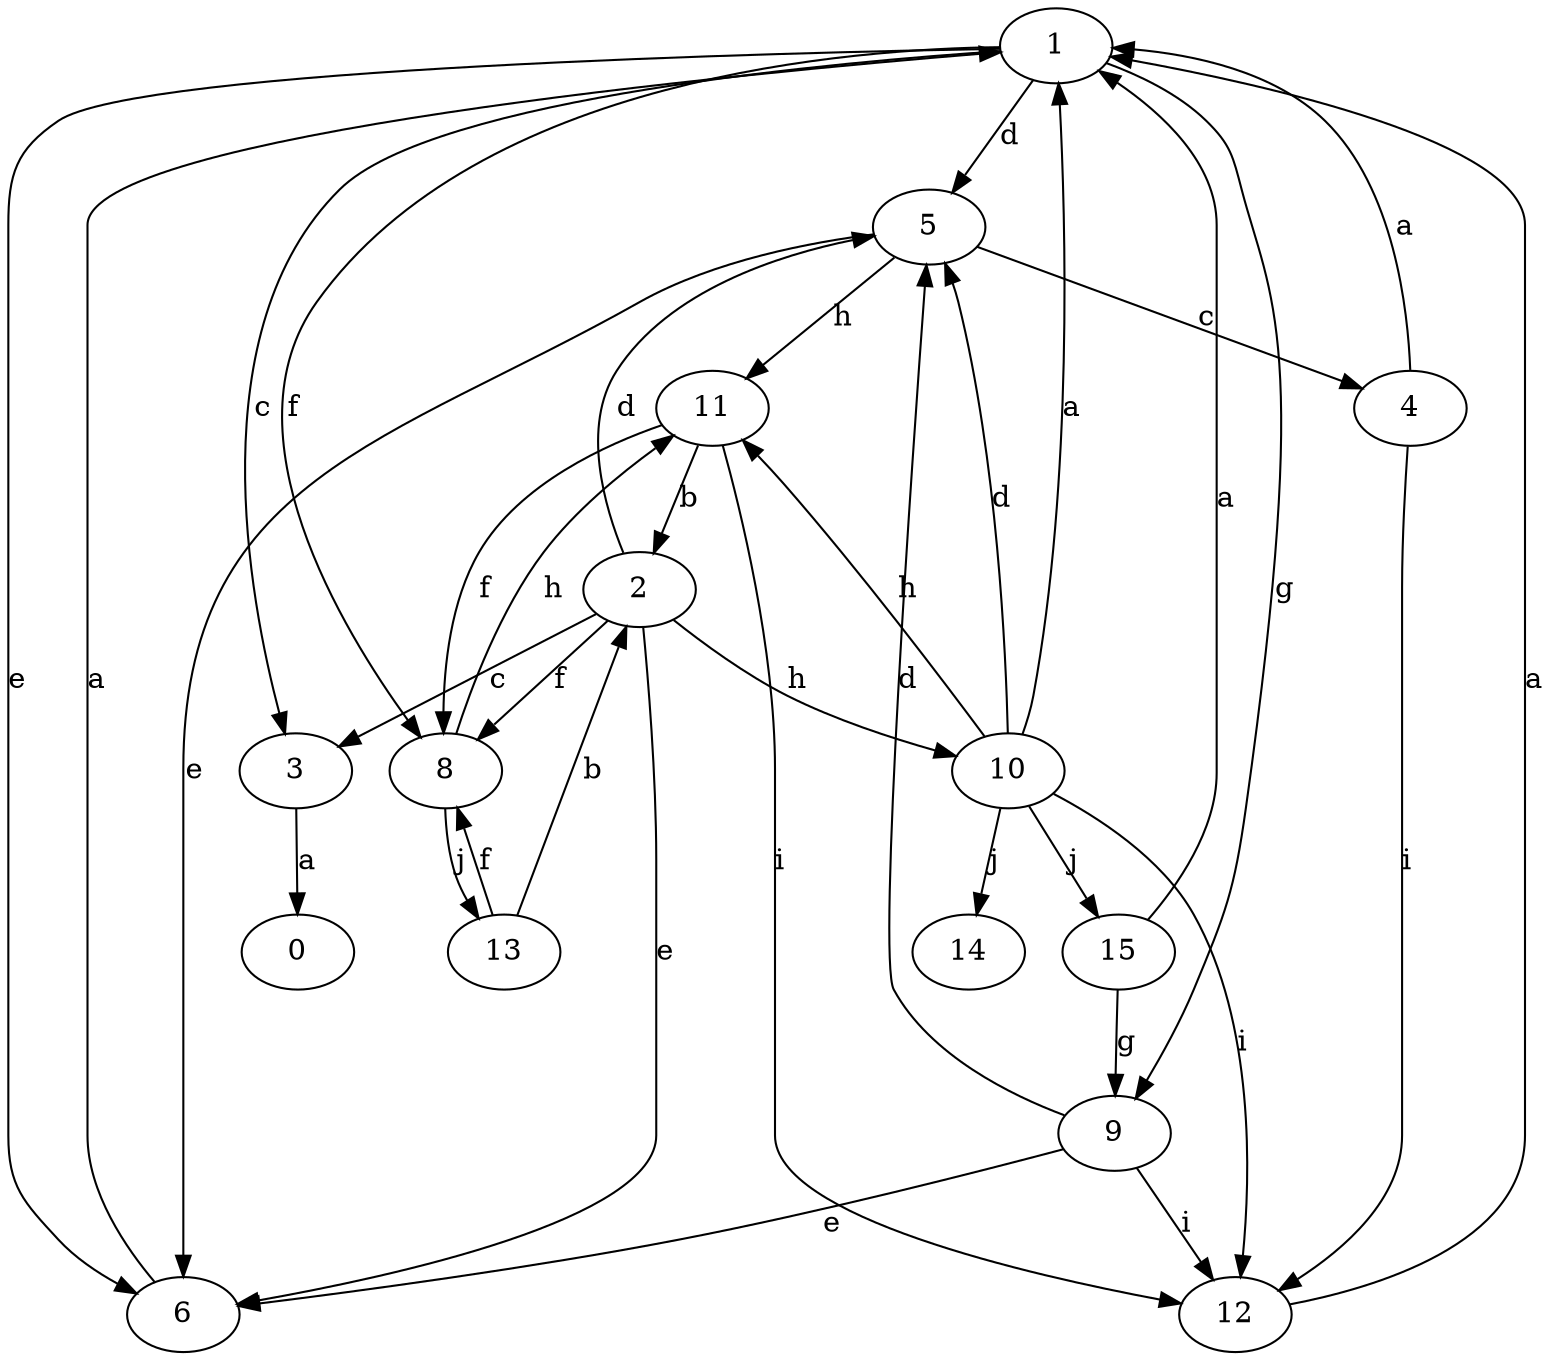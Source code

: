 strict digraph  {
0;
1;
2;
3;
4;
5;
6;
8;
9;
10;
11;
12;
13;
14;
15;
1 -> 3  [label=c];
1 -> 5  [label=d];
1 -> 6  [label=e];
1 -> 8  [label=f];
1 -> 9  [label=g];
2 -> 3  [label=c];
2 -> 5  [label=d];
2 -> 6  [label=e];
2 -> 8  [label=f];
2 -> 10  [label=h];
3 -> 0  [label=a];
4 -> 1  [label=a];
4 -> 12  [label=i];
5 -> 4  [label=c];
5 -> 6  [label=e];
5 -> 11  [label=h];
6 -> 1  [label=a];
8 -> 11  [label=h];
8 -> 13  [label=j];
9 -> 5  [label=d];
9 -> 6  [label=e];
9 -> 12  [label=i];
10 -> 1  [label=a];
10 -> 5  [label=d];
10 -> 11  [label=h];
10 -> 12  [label=i];
10 -> 14  [label=j];
10 -> 15  [label=j];
11 -> 2  [label=b];
11 -> 8  [label=f];
11 -> 12  [label=i];
12 -> 1  [label=a];
13 -> 2  [label=b];
13 -> 8  [label=f];
15 -> 1  [label=a];
15 -> 9  [label=g];
}
